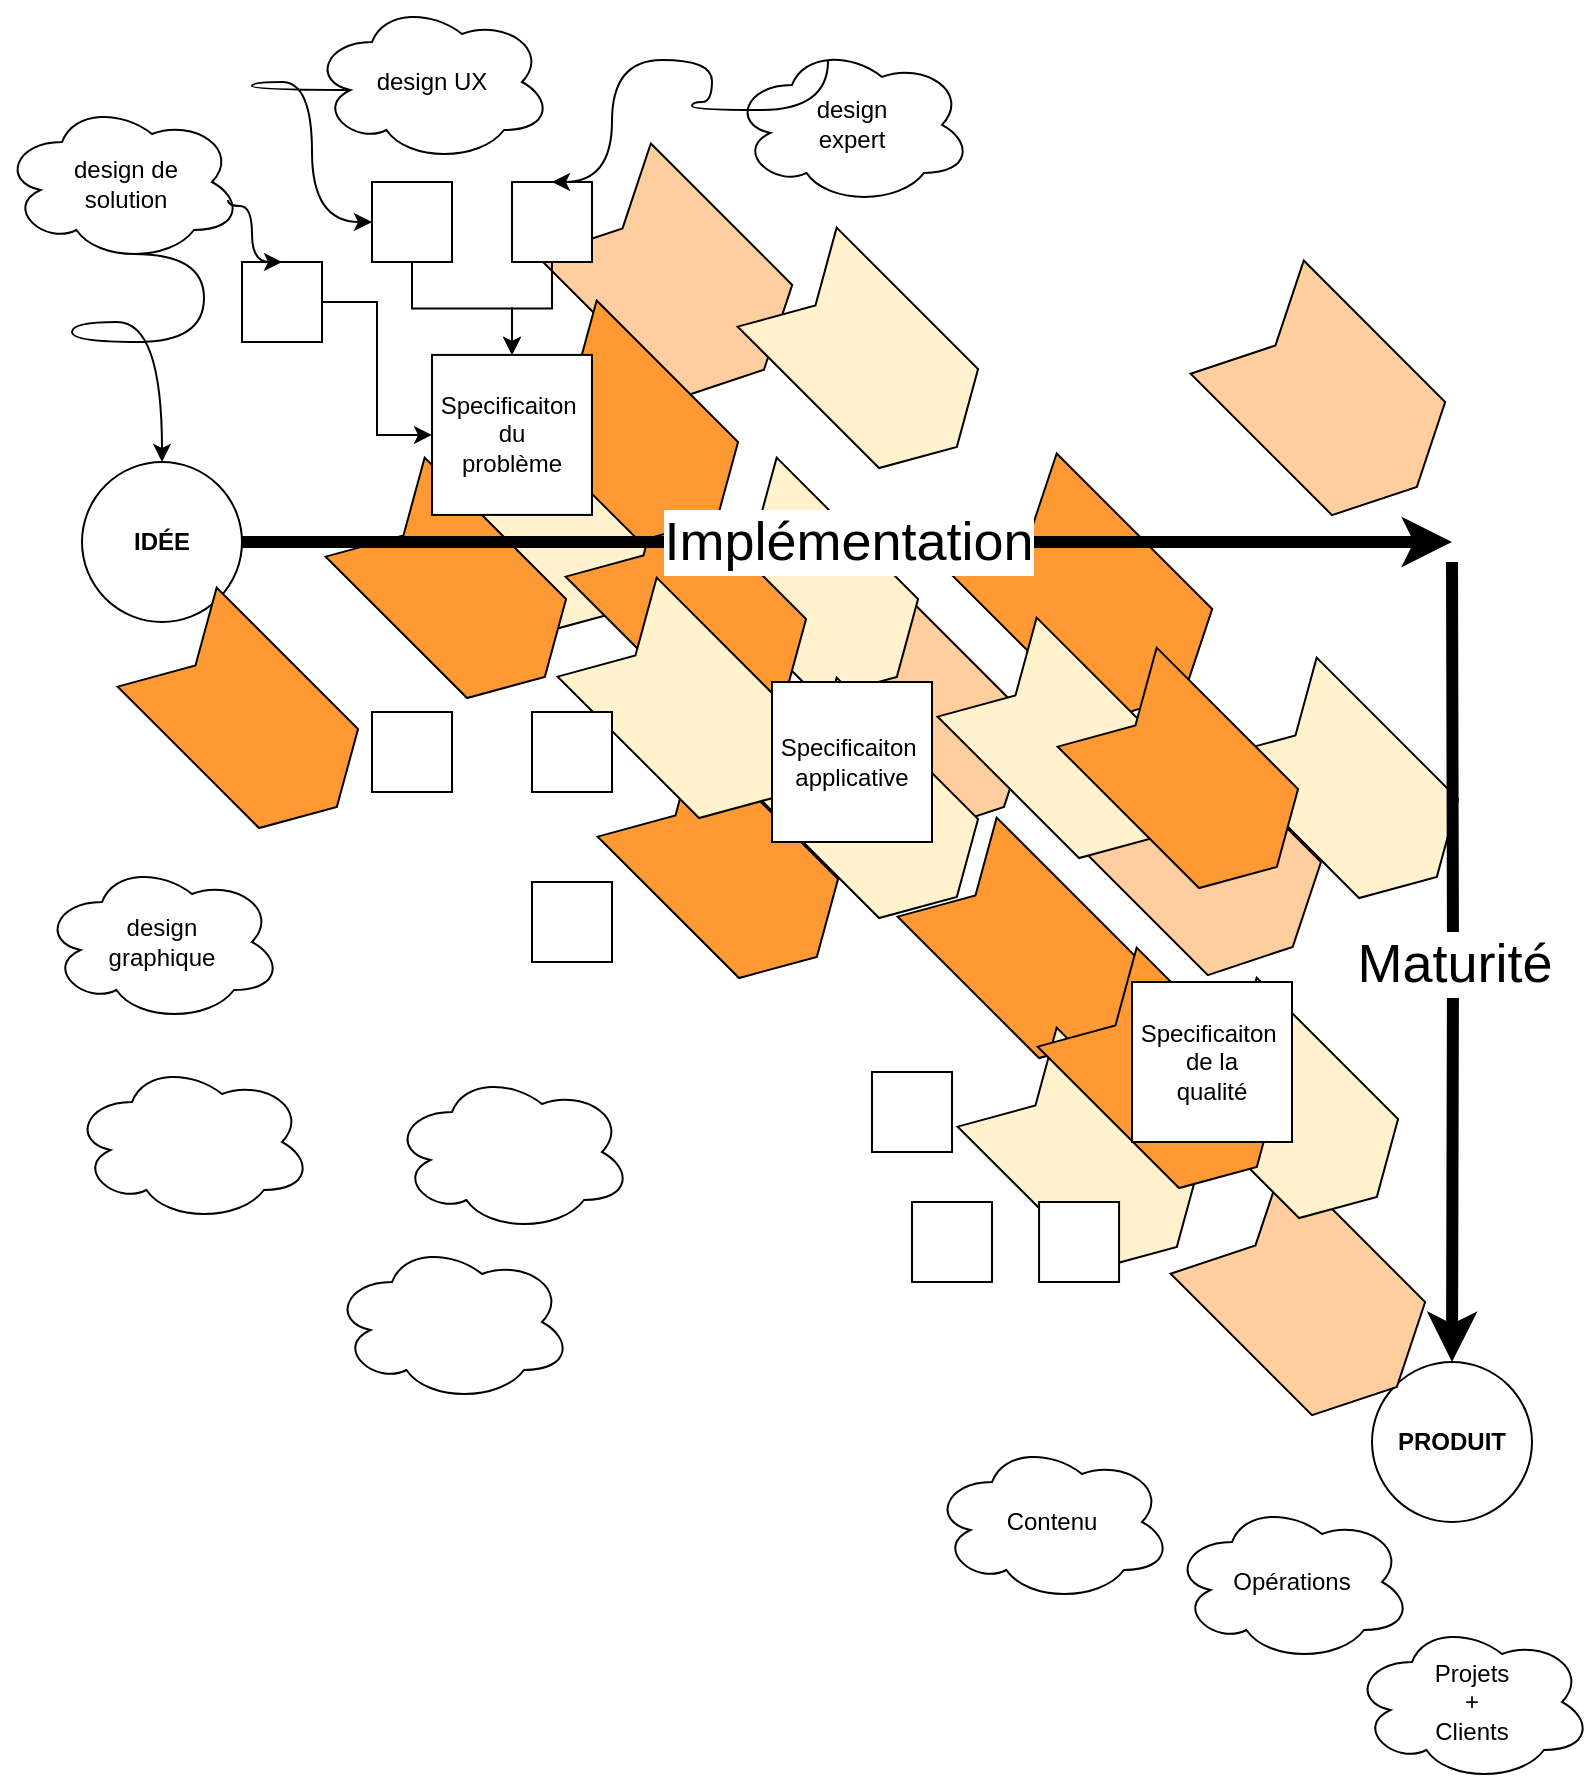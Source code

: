 <mxfile version="15.4.0" type="device"><diagram id="Rct6cymoih5tIRyw9HT6" name="Page-1"><mxGraphModel dx="1137" dy="843" grid="1" gridSize="10" guides="1" tooltips="1" connect="1" arrows="1" fold="1" page="1" pageScale="1" pageWidth="827" pageHeight="1169" math="0" shadow="0"><root><mxCell id="0"/><mxCell id="1" parent="0"/><mxCell id="X6v5pFEonmQ7WyBKuy0E-92" value="" style="shape=step;perimeter=stepPerimeter;whiteSpace=wrap;html=1;fixedSize=1;direction=east;rotation=45;fillColor=#fff2cc;strokeColor=#000000;" vertex="1" parent="1"><mxGeometry x="620" y="370" width="120" height="70" as="geometry"/></mxCell><mxCell id="X6v5pFEonmQ7WyBKuy0E-78" value="" style="shape=step;perimeter=stepPerimeter;whiteSpace=wrap;html=1;fixedSize=1;direction=east;rotation=45;fillColor=#fff2cc;strokeColor=#000000;" vertex="1" parent="1"><mxGeometry x="220" y="235" width="120" height="70" as="geometry"/></mxCell><mxCell id="X6v5pFEonmQ7WyBKuy0E-6" value="" style="group" vertex="1" connectable="0" parent="1"><mxGeometry x="45" y="240" width="80" height="80" as="geometry"/></mxCell><mxCell id="X6v5pFEonmQ7WyBKuy0E-1" value="" style="ellipse;whiteSpace=wrap;html=1;aspect=fixed;" vertex="1" parent="X6v5pFEonmQ7WyBKuy0E-6"><mxGeometry width="80" height="80" as="geometry"/></mxCell><mxCell id="X6v5pFEonmQ7WyBKuy0E-2" value="&lt;b&gt;IDÉE&lt;/b&gt;" style="text;html=1;strokeColor=none;fillColor=none;align=center;verticalAlign=middle;whiteSpace=wrap;rounded=0;" vertex="1" parent="X6v5pFEonmQ7WyBKuy0E-6"><mxGeometry x="10" y="25" width="60" height="30" as="geometry"/></mxCell><mxCell id="X6v5pFEonmQ7WyBKuy0E-13" value="" style="shape=step;perimeter=stepPerimeter;whiteSpace=wrap;html=1;fixedSize=1;direction=east;rotation=45;fillColor=#FF9933;" vertex="1" parent="1"><mxGeometry x="70" y="335" width="120" height="70" as="geometry"/></mxCell><mxCell id="X6v5pFEonmQ7WyBKuy0E-19" value="" style="group" vertex="1" connectable="0" parent="1"><mxGeometry x="5" y="60" width="120" height="80" as="geometry"/></mxCell><mxCell id="X6v5pFEonmQ7WyBKuy0E-5" value="" style="ellipse;shape=cloud;whiteSpace=wrap;html=1;" vertex="1" parent="X6v5pFEonmQ7WyBKuy0E-19"><mxGeometry width="120" height="80" as="geometry"/></mxCell><mxCell id="X6v5pFEonmQ7WyBKuy0E-7" value="design de solution" style="text;html=1;strokeColor=none;fillColor=none;align=center;verticalAlign=middle;whiteSpace=wrap;rounded=0;" vertex="1" parent="X6v5pFEonmQ7WyBKuy0E-19"><mxGeometry x="32" y="26" width="60" height="30" as="geometry"/></mxCell><mxCell id="X6v5pFEonmQ7WyBKuy0E-22" value="" style="curved=1;endArrow=classic;html=1;rounded=0;edgeStyle=orthogonalEdgeStyle;entryX=0.5;entryY=0;entryDx=0;entryDy=0;exitX=0.55;exitY=0.95;exitDx=0;exitDy=0;exitPerimeter=0;" edge="1" parent="1" source="X6v5pFEonmQ7WyBKuy0E-5" target="X6v5pFEonmQ7WyBKuy0E-1"><mxGeometry width="50" height="50" relative="1" as="geometry"><mxPoint x="160" y="180" as="sourcePoint"/><mxPoint x="210" y="130" as="targetPoint"/><Array as="points"><mxPoint x="106" y="180"/><mxPoint x="40" y="180"/><mxPoint x="40" y="170"/><mxPoint x="85" y="170"/></Array></mxGeometry></mxCell><mxCell id="X6v5pFEonmQ7WyBKuy0E-27" value="" style="shape=step;perimeter=stepPerimeter;whiteSpace=wrap;html=1;fixedSize=1;direction=east;rotation=45;fillColor=#FFCE9F;strokeColor=#000000;fontColor=#333333;" vertex="1" parent="1"><mxGeometry x="283.54" y="111.46" width="120" height="80" as="geometry"/></mxCell><mxCell id="X6v5pFEonmQ7WyBKuy0E-29" value="" style="group" vertex="1" connectable="0" parent="1"><mxGeometry x="690" y="690" width="80" height="80" as="geometry"/></mxCell><mxCell id="X6v5pFEonmQ7WyBKuy0E-3" value="" style="ellipse;whiteSpace=wrap;html=1;aspect=fixed;" vertex="1" parent="X6v5pFEonmQ7WyBKuy0E-29"><mxGeometry width="80" height="80" as="geometry"/></mxCell><mxCell id="X6v5pFEonmQ7WyBKuy0E-4" value="&lt;b&gt;PRODUIT&lt;/b&gt;" style="text;html=1;strokeColor=none;fillColor=none;align=center;verticalAlign=middle;whiteSpace=wrap;rounded=0;" vertex="1" parent="X6v5pFEonmQ7WyBKuy0E-29"><mxGeometry x="10" y="25" width="60" height="30" as="geometry"/></mxCell><mxCell id="X6v5pFEonmQ7WyBKuy0E-36" value="" style="shape=step;perimeter=stepPerimeter;whiteSpace=wrap;html=1;fixedSize=1;direction=east;rotation=45;fillColor=#fff2cc;strokeColor=#000000;" vertex="1" parent="1"><mxGeometry x="380" y="155" width="120" height="70" as="geometry"/></mxCell><mxCell id="X6v5pFEonmQ7WyBKuy0E-40" value="design UX" style="ellipse;shape=cloud;whiteSpace=wrap;html=1;" vertex="1" parent="1"><mxGeometry x="160" y="10" width="120" height="80" as="geometry"/></mxCell><mxCell id="X6v5pFEonmQ7WyBKuy0E-41" value="design&lt;br&gt;graphique" style="ellipse;shape=cloud;whiteSpace=wrap;html=1;" vertex="1" parent="1"><mxGeometry x="25" y="440" width="120" height="80" as="geometry"/></mxCell><mxCell id="X6v5pFEonmQ7WyBKuy0E-42" value="Contenu" style="ellipse;shape=cloud;whiteSpace=wrap;html=1;" vertex="1" parent="1"><mxGeometry x="470" y="730" width="120" height="80" as="geometry"/></mxCell><mxCell id="X6v5pFEonmQ7WyBKuy0E-44" value="" style="whiteSpace=wrap;html=1;aspect=fixed;" vertex="1" parent="1"><mxGeometry x="125" y="140" width="40" height="40" as="geometry"/></mxCell><mxCell id="X6v5pFEonmQ7WyBKuy0E-45" value="" style="whiteSpace=wrap;html=1;aspect=fixed;" vertex="1" parent="1"><mxGeometry x="190" y="100" width="40" height="40" as="geometry"/></mxCell><mxCell id="X6v5pFEonmQ7WyBKuy0E-50" value="" style="ellipse;shape=cloud;whiteSpace=wrap;html=1;" vertex="1" parent="1"><mxGeometry x="40" y="540" width="120" height="80" as="geometry"/></mxCell><mxCell id="X6v5pFEonmQ7WyBKuy0E-51" value="design&lt;br&gt;expert" style="ellipse;shape=cloud;whiteSpace=wrap;html=1;" vertex="1" parent="1"><mxGeometry x="370" y="31.46" width="120" height="80" as="geometry"/></mxCell><mxCell id="X6v5pFEonmQ7WyBKuy0E-53" value="" style="whiteSpace=wrap;html=1;aspect=fixed;" vertex="1" parent="1"><mxGeometry x="260" y="100" width="40" height="40" as="geometry"/></mxCell><mxCell id="X6v5pFEonmQ7WyBKuy0E-54" value="" style="endArrow=classic;html=1;rounded=0;edgeStyle=orthogonalEdgeStyle;strokeWidth=6;entryX=0.5;entryY=0;entryDx=0;entryDy=0;" edge="1" parent="1" target="X6v5pFEonmQ7WyBKuy0E-3"><mxGeometry relative="1" as="geometry"><mxPoint x="730" y="290" as="sourcePoint"/><mxPoint x="730" y="680" as="targetPoint"/><Array as="points"/></mxGeometry></mxCell><mxCell id="X6v5pFEonmQ7WyBKuy0E-55" value="&lt;font style=&quot;font-size: 27px&quot;&gt;Maturité&lt;/font&gt;" style="edgeLabel;resizable=0;html=1;align=center;verticalAlign=middle;" connectable="0" vertex="1" parent="X6v5pFEonmQ7WyBKuy0E-54"><mxGeometry relative="1" as="geometry"/></mxCell><mxCell id="X6v5pFEonmQ7WyBKuy0E-56" value="" style="curved=1;endArrow=classic;html=1;rounded=0;strokeWidth=1;edgeStyle=orthogonalEdgeStyle;exitX=0.16;exitY=0.55;exitDx=0;exitDy=0;entryX=0;entryY=0.5;entryDx=0;entryDy=0;exitPerimeter=0;" edge="1" parent="1" source="X6v5pFEonmQ7WyBKuy0E-40" target="X6v5pFEonmQ7WyBKuy0E-45"><mxGeometry width="50" height="50" relative="1" as="geometry"><mxPoint x="185" y="50" as="sourcePoint"/><mxPoint x="235" as="targetPoint"/><Array as="points"><mxPoint x="130" y="54"/><mxPoint x="130" y="50"/><mxPoint x="160" y="50"/><mxPoint x="160" y="120"/></Array></mxGeometry></mxCell><mxCell id="X6v5pFEonmQ7WyBKuy0E-57" value="" style="curved=1;endArrow=classic;html=1;rounded=0;strokeWidth=1;edgeStyle=orthogonalEdgeStyle;exitX=0.4;exitY=0.1;exitDx=0;exitDy=0;entryX=0.5;entryY=0;entryDx=0;entryDy=0;exitPerimeter=0;" edge="1" parent="1" source="X6v5pFEonmQ7WyBKuy0E-51" target="X6v5pFEonmQ7WyBKuy0E-53"><mxGeometry width="50" height="50" relative="1" as="geometry"><mxPoint x="189.2" y="64" as="sourcePoint"/><mxPoint x="200" y="130" as="targetPoint"/><Array as="points"><mxPoint x="418" y="64"/><mxPoint x="350" y="64"/><mxPoint x="350" y="60"/><mxPoint x="360" y="60"/><mxPoint x="360" y="39"/><mxPoint x="310" y="39"/><mxPoint x="310" y="100"/></Array></mxGeometry></mxCell><mxCell id="X6v5pFEonmQ7WyBKuy0E-58" value="" style="endArrow=classic;html=1;rounded=0;strokeWidth=1;edgeStyle=orthogonalEdgeStyle;entryX=0.5;entryY=0;entryDx=0;entryDy=0;" edge="1" parent="1" source="X6v5pFEonmQ7WyBKuy0E-45" target="X6v5pFEonmQ7WyBKuy0E-24"><mxGeometry width="50" height="50" relative="1" as="geometry"><mxPoint x="250" y="430" as="sourcePoint"/><mxPoint x="300" y="380" as="targetPoint"/></mxGeometry></mxCell><mxCell id="X6v5pFEonmQ7WyBKuy0E-59" value="" style="endArrow=classic;html=1;rounded=0;strokeWidth=1;edgeStyle=orthogonalEdgeStyle;entryX=0.5;entryY=0;entryDx=0;entryDy=0;exitX=0.5;exitY=1;exitDx=0;exitDy=0;" edge="1" parent="1" source="X6v5pFEonmQ7WyBKuy0E-53" target="X6v5pFEonmQ7WyBKuy0E-24"><mxGeometry width="50" height="50" relative="1" as="geometry"><mxPoint x="220" y="150" as="sourcePoint"/><mxPoint x="260" y="170" as="targetPoint"/></mxGeometry></mxCell><mxCell id="X6v5pFEonmQ7WyBKuy0E-60" value="" style="endArrow=classic;html=1;rounded=0;strokeWidth=1;edgeStyle=orthogonalEdgeStyle;entryX=0;entryY=0.5;entryDx=0;entryDy=0;exitX=1;exitY=0.5;exitDx=0;exitDy=0;" edge="1" parent="1" source="X6v5pFEonmQ7WyBKuy0E-44" target="X6v5pFEonmQ7WyBKuy0E-24"><mxGeometry width="50" height="50" relative="1" as="geometry"><mxPoint x="230" y="160" as="sourcePoint"/><mxPoint x="270" y="180" as="targetPoint"/></mxGeometry></mxCell><mxCell id="X6v5pFEonmQ7WyBKuy0E-61" value="" style="curved=1;endArrow=classic;html=1;rounded=0;strokeWidth=1;edgeStyle=orthogonalEdgeStyle;exitX=0.942;exitY=0.613;exitDx=0;exitDy=0;exitPerimeter=0;entryX=0.5;entryY=0;entryDx=0;entryDy=0;" edge="1" parent="1" source="X6v5pFEonmQ7WyBKuy0E-5" target="X6v5pFEonmQ7WyBKuy0E-44"><mxGeometry width="50" height="50" relative="1" as="geometry"><mxPoint x="125" y="111.46" as="sourcePoint"/><mxPoint x="175" y="61.46" as="targetPoint"/><Array as="points"><mxPoint x="118" y="112"/><mxPoint x="130" y="112"/><mxPoint x="130" y="140"/></Array></mxGeometry></mxCell><mxCell id="X6v5pFEonmQ7WyBKuy0E-62" value="" style="shape=step;perimeter=stepPerimeter;whiteSpace=wrap;html=1;fixedSize=1;direction=east;rotation=45;fillColor=#FF9933;" vertex="1" parent="1"><mxGeometry x="460" y="450" width="120" height="70" as="geometry"/></mxCell><mxCell id="X6v5pFEonmQ7WyBKuy0E-64" value="" style="ellipse;shape=cloud;whiteSpace=wrap;html=1;" vertex="1" parent="1"><mxGeometry x="170" y="630" width="120" height="80" as="geometry"/></mxCell><mxCell id="X6v5pFEonmQ7WyBKuy0E-65" value="" style="ellipse;shape=cloud;whiteSpace=wrap;html=1;" vertex="1" parent="1"><mxGeometry x="200" y="545" width="120" height="80" as="geometry"/></mxCell><mxCell id="X6v5pFEonmQ7WyBKuy0E-66" value="" style="shape=step;perimeter=stepPerimeter;whiteSpace=wrap;html=1;fixedSize=1;direction=east;rotation=45;fillColor=#FFCE9F;strokeColor=#000000;fontColor=#333333;" vertex="1" parent="1"><mxGeometry x="610" y="170" width="120" height="80" as="geometry"/></mxCell><mxCell id="X6v5pFEonmQ7WyBKuy0E-67" value="" style="shape=step;perimeter=stepPerimeter;whiteSpace=wrap;html=1;fixedSize=1;direction=east;rotation=45;fillColor=#FFCE9F;strokeColor=#000000;fontColor=#333333;" vertex="1" parent="1"><mxGeometry x="403.54" y="330" width="120" height="80" as="geometry"/></mxCell><mxCell id="X6v5pFEonmQ7WyBKuy0E-68" value="" style="shape=step;perimeter=stepPerimeter;whiteSpace=wrap;html=1;fixedSize=1;direction=east;rotation=45;fillColor=#FFCE9F;strokeColor=#000000;fontColor=#333333;" vertex="1" parent="1"><mxGeometry x="547.93" y="400" width="120" height="80" as="geometry"/></mxCell><mxCell id="X6v5pFEonmQ7WyBKuy0E-69" value="" style="shape=step;perimeter=stepPerimeter;whiteSpace=wrap;html=1;fixedSize=1;direction=east;rotation=45;fillColor=#FFCE9F;strokeColor=#000000;fontColor=#333333;" vertex="1" parent="1"><mxGeometry x="600" y="620" width="120" height="80" as="geometry"/></mxCell><mxCell id="X6v5pFEonmQ7WyBKuy0E-70" value="" style="shape=step;perimeter=stepPerimeter;whiteSpace=wrap;html=1;fixedSize=1;direction=east;rotation=45;fillColor=#fff2cc;strokeColor=#000000;" vertex="1" parent="1"><mxGeometry x="350" y="270" width="120" height="70" as="geometry"/></mxCell><mxCell id="X6v5pFEonmQ7WyBKuy0E-71" value="" style="shape=step;perimeter=stepPerimeter;whiteSpace=wrap;html=1;fixedSize=1;direction=east;rotation=45;fillColor=#fff2cc;strokeColor=#000000;" vertex="1" parent="1"><mxGeometry x="590" y="530" width="120" height="70" as="geometry"/></mxCell><mxCell id="X6v5pFEonmQ7WyBKuy0E-72" value="" style="shape=step;perimeter=stepPerimeter;whiteSpace=wrap;html=1;fixedSize=1;direction=east;rotation=45;fillColor=#fff2cc;strokeColor=#000000;" vertex="1" parent="1"><mxGeometry x="490" y="555" width="120" height="70" as="geometry"/></mxCell><mxCell id="X6v5pFEonmQ7WyBKuy0E-73" value="" style="shape=step;perimeter=stepPerimeter;whiteSpace=wrap;html=1;fixedSize=1;direction=east;rotation=45;fillColor=#FF9933;fontStyle=1" vertex="1" parent="1"><mxGeometry x="174" y="270" width="120" height="70" as="geometry"/></mxCell><mxCell id="X6v5pFEonmQ7WyBKuy0E-74" value="" style="shape=step;perimeter=stepPerimeter;whiteSpace=wrap;html=1;fixedSize=1;direction=east;rotation=45;fillColor=#FF9933;" vertex="1" parent="1"><mxGeometry x="530" y="515" width="120" height="70" as="geometry"/></mxCell><mxCell id="X6v5pFEonmQ7WyBKuy0E-75" value="" style="shape=step;perimeter=stepPerimeter;whiteSpace=wrap;html=1;fixedSize=1;direction=east;rotation=45;fillColor=#FF9933;" vertex="1" parent="1"><mxGeometry x="294" y="280" width="120" height="70" as="geometry"/></mxCell><mxCell id="X6v5pFEonmQ7WyBKuy0E-76" value="" style="shape=step;perimeter=stepPerimeter;whiteSpace=wrap;html=1;fixedSize=1;direction=east;rotation=45;fillColor=#FF9933;" vertex="1" parent="1"><mxGeometry x="310" y="410" width="120" height="70" as="geometry"/></mxCell><mxCell id="X6v5pFEonmQ7WyBKuy0E-79" value="" style="shape=step;perimeter=stepPerimeter;whiteSpace=wrap;html=1;fixedSize=1;direction=east;rotation=45;fillColor=#fff2cc;strokeColor=#000000;" vertex="1" parent="1"><mxGeometry x="380" y="380" width="120" height="70" as="geometry"/></mxCell><mxCell id="X6v5pFEonmQ7WyBKuy0E-80" value="" style="shape=step;perimeter=stepPerimeter;whiteSpace=wrap;html=1;fixedSize=1;direction=east;rotation=45;fillColor=#fff2cc;strokeColor=#000000;" vertex="1" parent="1"><mxGeometry x="290" y="330" width="120" height="70" as="geometry"/></mxCell><mxCell id="X6v5pFEonmQ7WyBKuy0E-82" value="" style="shape=step;perimeter=stepPerimeter;whiteSpace=wrap;html=1;fixedSize=1;direction=east;rotation=45;fillColor=#FF9933;fontStyle=0" vertex="1" parent="1"><mxGeometry x="485" y="270" width="130" height="80" as="geometry"/></mxCell><mxCell id="X6v5pFEonmQ7WyBKuy0E-77" value="" style="shape=step;perimeter=stepPerimeter;whiteSpace=wrap;html=1;fixedSize=1;direction=east;rotation=45;fillColor=#fff2cc;strokeColor=#000000;" vertex="1" parent="1"><mxGeometry x="480" y="350" width="120" height="70" as="geometry"/></mxCell><mxCell id="X6v5pFEonmQ7WyBKuy0E-81" value="" style="shape=step;perimeter=stepPerimeter;whiteSpace=wrap;html=1;fixedSize=1;direction=east;rotation=45;fillColor=#FF9933;fontStyle=0" vertex="1" parent="1"><mxGeometry x="260" y="191.46" width="120" height="70" as="geometry"/></mxCell><mxCell id="X6v5pFEonmQ7WyBKuy0E-24" value="Specificaiton&amp;nbsp;&lt;br&gt;du&lt;br&gt;problème" style="whiteSpace=wrap;html=1;aspect=fixed;" vertex="1" parent="1"><mxGeometry x="220" y="186.46" width="80" height="80" as="geometry"/></mxCell><mxCell id="X6v5pFEonmQ7WyBKuy0E-47" value="" style="endArrow=classic;html=1;rounded=0;edgeStyle=orthogonalEdgeStyle;strokeWidth=6;" edge="1" parent="1" source="X6v5pFEonmQ7WyBKuy0E-1"><mxGeometry relative="1" as="geometry"><mxPoint x="130" y="290" as="sourcePoint"/><mxPoint x="730" y="280" as="targetPoint"/><Array as="points"><mxPoint x="730" y="280"/></Array></mxGeometry></mxCell><mxCell id="X6v5pFEonmQ7WyBKuy0E-48" value="&lt;font style=&quot;font-size: 27px&quot;&gt;Implémentation&lt;/font&gt;" style="edgeLabel;resizable=0;html=1;align=center;verticalAlign=middle;" connectable="0" vertex="1" parent="X6v5pFEonmQ7WyBKuy0E-47"><mxGeometry relative="1" as="geometry"/></mxCell><mxCell id="X6v5pFEonmQ7WyBKuy0E-83" value="Specificaiton&amp;nbsp;&lt;br&gt;applicative" style="whiteSpace=wrap;html=1;aspect=fixed;" vertex="1" parent="1"><mxGeometry x="390" y="350" width="80" height="80" as="geometry"/></mxCell><mxCell id="X6v5pFEonmQ7WyBKuy0E-84" value="Specificaiton&amp;nbsp;&lt;br&gt;de la&lt;br&gt;qualité" style="whiteSpace=wrap;html=1;aspect=fixed;" vertex="1" parent="1"><mxGeometry x="570" y="500" width="80" height="80" as="geometry"/></mxCell><mxCell id="X6v5pFEonmQ7WyBKuy0E-85" value="" style="whiteSpace=wrap;html=1;aspect=fixed;" vertex="1" parent="1"><mxGeometry x="190" y="365" width="40" height="40" as="geometry"/></mxCell><mxCell id="X6v5pFEonmQ7WyBKuy0E-86" value="" style="whiteSpace=wrap;html=1;aspect=fixed;" vertex="1" parent="1"><mxGeometry x="270" y="365" width="40" height="40" as="geometry"/></mxCell><mxCell id="X6v5pFEonmQ7WyBKuy0E-87" value="" style="whiteSpace=wrap;html=1;aspect=fixed;" vertex="1" parent="1"><mxGeometry x="270" y="450" width="40" height="40" as="geometry"/></mxCell><mxCell id="X6v5pFEonmQ7WyBKuy0E-88" value="" style="whiteSpace=wrap;html=1;aspect=fixed;" vertex="1" parent="1"><mxGeometry x="270" y="450" width="40" height="40" as="geometry"/></mxCell><mxCell id="X6v5pFEonmQ7WyBKuy0E-89" value="" style="whiteSpace=wrap;html=1;aspect=fixed;" vertex="1" parent="1"><mxGeometry x="440" y="545" width="40" height="40" as="geometry"/></mxCell><mxCell id="X6v5pFEonmQ7WyBKuy0E-90" value="" style="whiteSpace=wrap;html=1;aspect=fixed;" vertex="1" parent="1"><mxGeometry x="523.54" y="610" width="40" height="40" as="geometry"/></mxCell><mxCell id="X6v5pFEonmQ7WyBKuy0E-91" value="" style="whiteSpace=wrap;html=1;aspect=fixed;" vertex="1" parent="1"><mxGeometry x="460" y="610" width="40" height="40" as="geometry"/></mxCell><mxCell id="X6v5pFEonmQ7WyBKuy0E-93" value="" style="shape=step;perimeter=stepPerimeter;whiteSpace=wrap;html=1;fixedSize=1;direction=east;rotation=45;fillColor=#FF9933;" vertex="1" parent="1"><mxGeometry x="540" y="365" width="120" height="70" as="geometry"/></mxCell><mxCell id="X6v5pFEonmQ7WyBKuy0E-94" value="Opérations" style="ellipse;shape=cloud;whiteSpace=wrap;html=1;" vertex="1" parent="1"><mxGeometry x="590" y="760" width="120" height="80" as="geometry"/></mxCell><mxCell id="X6v5pFEonmQ7WyBKuy0E-95" value="Projets&lt;br&gt;+&lt;br&gt;Clients" style="ellipse;shape=cloud;whiteSpace=wrap;html=1;" vertex="1" parent="1"><mxGeometry x="680" y="820" width="120" height="80" as="geometry"/></mxCell></root></mxGraphModel></diagram></mxfile>